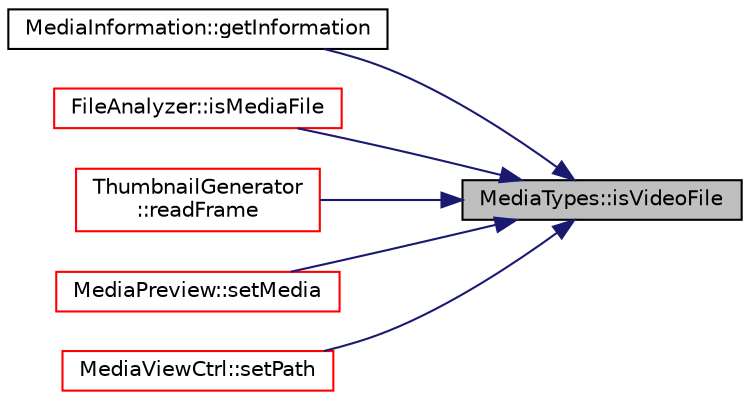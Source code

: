 digraph "MediaTypes::isVideoFile"
{
 // LATEX_PDF_SIZE
  edge [fontname="Helvetica",fontsize="10",labelfontname="Helvetica",labelfontsize="10"];
  node [fontname="Helvetica",fontsize="10",shape=record];
  rankdir="RL";
  Node1 [label="MediaTypes::isVideoFile",height=0.2,width=0.4,color="black", fillcolor="grey75", style="filled", fontcolor="black",tooltip=" "];
  Node1 -> Node2 [dir="back",color="midnightblue",fontsize="10",style="solid",fontname="Helvetica"];
  Node2 [label="MediaInformation::getInformation",height=0.2,width=0.4,color="black", fillcolor="white", style="filled",URL="$class_media_information.html#aab77a8cbe906790ee43dcec11d6ebe18",tooltip=" "];
  Node1 -> Node3 [dir="back",color="midnightblue",fontsize="10",style="solid",fontname="Helvetica"];
  Node3 [label="FileAnalyzer::isMediaFile",height=0.2,width=0.4,color="red", fillcolor="white", style="filled",URL="$class_file_analyzer.html#a004f88967bb5ec6246d12cacc1ff8354",tooltip=" "];
  Node1 -> Node5 [dir="back",color="midnightblue",fontsize="10",style="solid",fontname="Helvetica"];
  Node5 [label="ThumbnailGenerator\l::readFrame",height=0.2,width=0.4,color="red", fillcolor="white", style="filled",URL="$class_thumbnail_generator.html#ac140a6ac8e145da51818e8bc6ae4e97c",tooltip=" "];
  Node1 -> Node7 [dir="back",color="midnightblue",fontsize="10",style="solid",fontname="Helvetica"];
  Node7 [label="MediaPreview::setMedia",height=0.2,width=0.4,color="red", fillcolor="white", style="filled",URL="$class_media_preview.html#a4aa614d60c4c1c0858ed4cc44016bba3",tooltip=" "];
  Node1 -> Node19 [dir="back",color="midnightblue",fontsize="10",style="solid",fontname="Helvetica"];
  Node19 [label="MediaViewCtrl::setPath",height=0.2,width=0.4,color="red", fillcolor="white", style="filled",URL="$class_media_view_ctrl.html#aa24ae0b96b7ddfdd731a382f759d429f",tooltip=" "];
}
